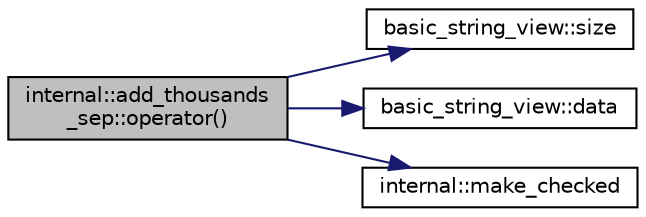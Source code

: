 digraph "internal::add_thousands_sep::operator()"
{
  edge [fontname="Helvetica",fontsize="10",labelfontname="Helvetica",labelfontsize="10"];
  node [fontname="Helvetica",fontsize="10",shape=record];
  rankdir="LR";
  Node1 [label="internal::add_thousands\l_sep::operator()",height=0.2,width=0.4,color="black", fillcolor="grey75", style="filled" fontcolor="black"];
  Node1 -> Node2 [color="midnightblue",fontsize="10",style="solid",fontname="Helvetica"];
  Node2 [label="basic_string_view::size",height=0.2,width=0.4,color="black", fillcolor="white", style="filled",URL="$classbasic__string__view.html#ad947431e44079d65a375a014e1ca6869"];
  Node1 -> Node3 [color="midnightblue",fontsize="10",style="solid",fontname="Helvetica"];
  Node3 [label="basic_string_view::data",height=0.2,width=0.4,color="black", fillcolor="white", style="filled",URL="$classbasic__string__view.html#a10919ca20f684f946d0b217fcd758427"];
  Node1 -> Node4 [color="midnightblue",fontsize="10",style="solid",fontname="Helvetica"];
  Node4 [label="internal::make_checked",height=0.2,width=0.4,color="black", fillcolor="white", style="filled",URL="$namespaceinternal.html#a887ca8a3160ba683e62bd9d7418e821f"];
}
